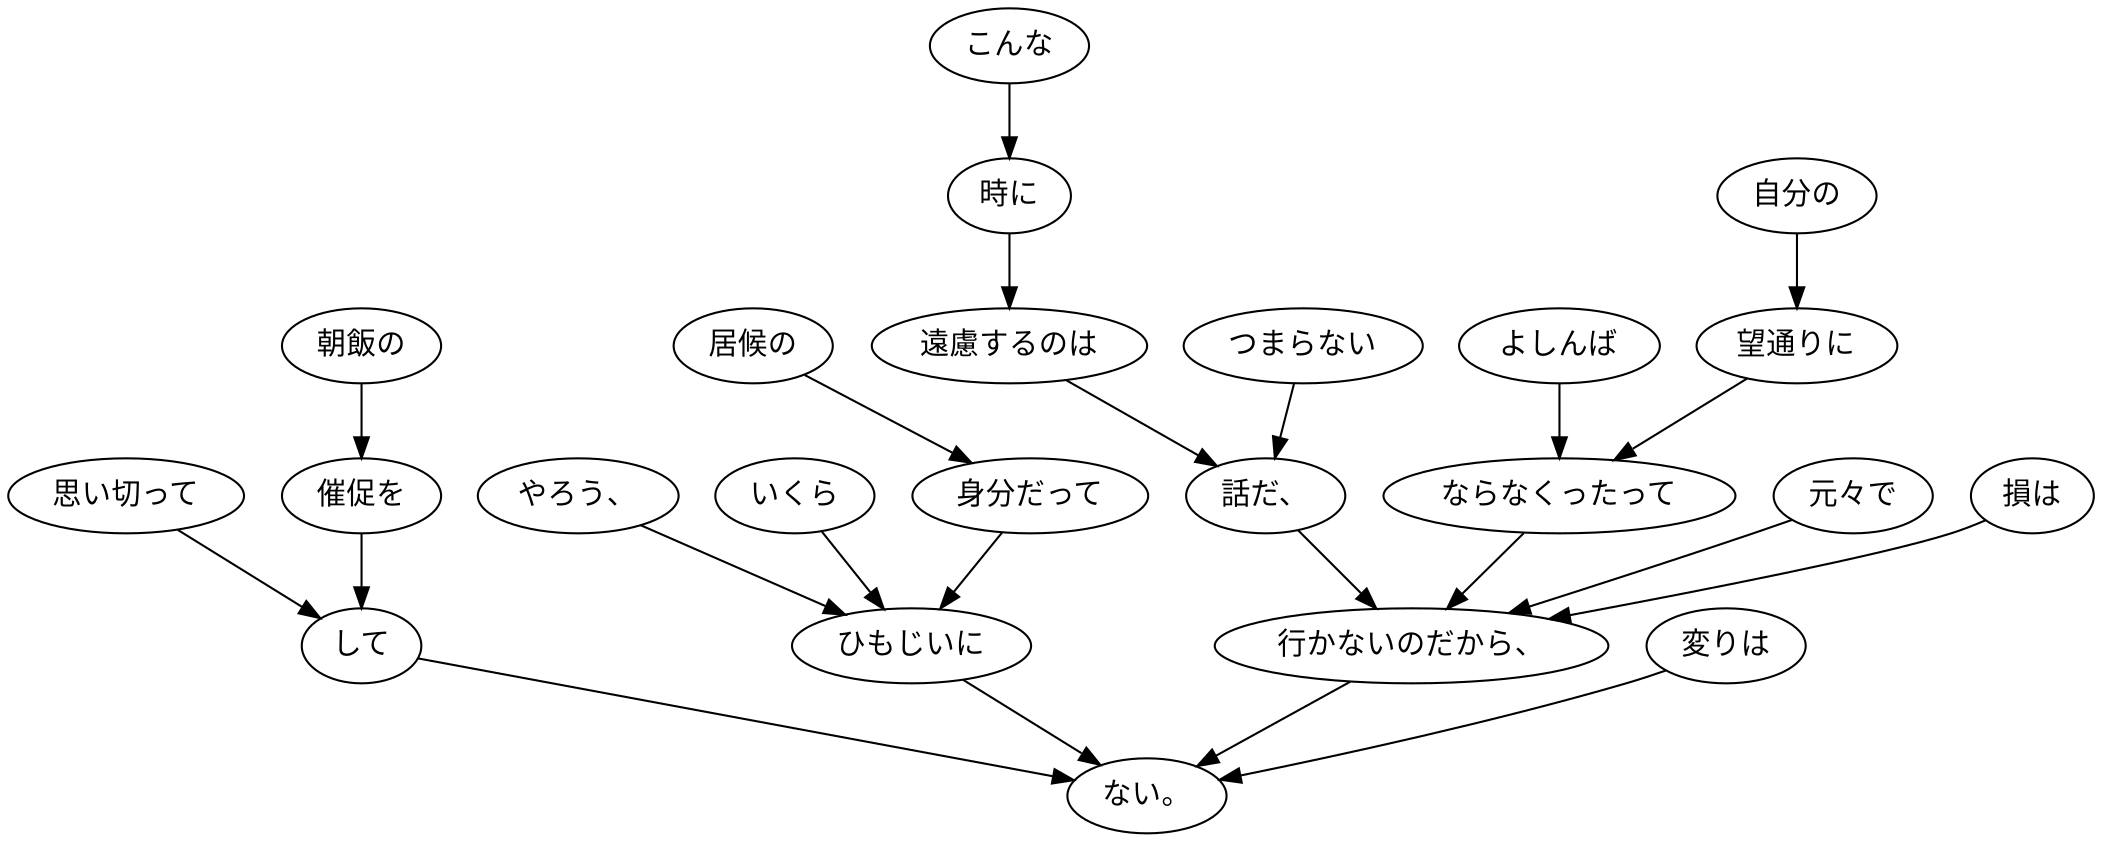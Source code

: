 digraph graph6425 {
	node0 [label="こんな"];
	node1 [label="時に"];
	node2 [label="遠慮するのは"];
	node3 [label="つまらない"];
	node4 [label="話だ、"];
	node5 [label="よしんば"];
	node6 [label="自分の"];
	node7 [label="望通りに"];
	node8 [label="ならなくったって"];
	node9 [label="元々で"];
	node10 [label="損は"];
	node11 [label="行かないのだから、"];
	node12 [label="思い切って"];
	node13 [label="朝飯の"];
	node14 [label="催促を"];
	node15 [label="して"];
	node16 [label="やろう、"];
	node17 [label="いくら"];
	node18 [label="居候の"];
	node19 [label="身分だって"];
	node20 [label="ひもじいに"];
	node21 [label="変りは"];
	node22 [label="ない。"];
	node0 -> node1;
	node1 -> node2;
	node2 -> node4;
	node3 -> node4;
	node4 -> node11;
	node5 -> node8;
	node6 -> node7;
	node7 -> node8;
	node8 -> node11;
	node9 -> node11;
	node10 -> node11;
	node11 -> node22;
	node12 -> node15;
	node13 -> node14;
	node14 -> node15;
	node15 -> node22;
	node16 -> node20;
	node17 -> node20;
	node18 -> node19;
	node19 -> node20;
	node20 -> node22;
	node21 -> node22;
}
